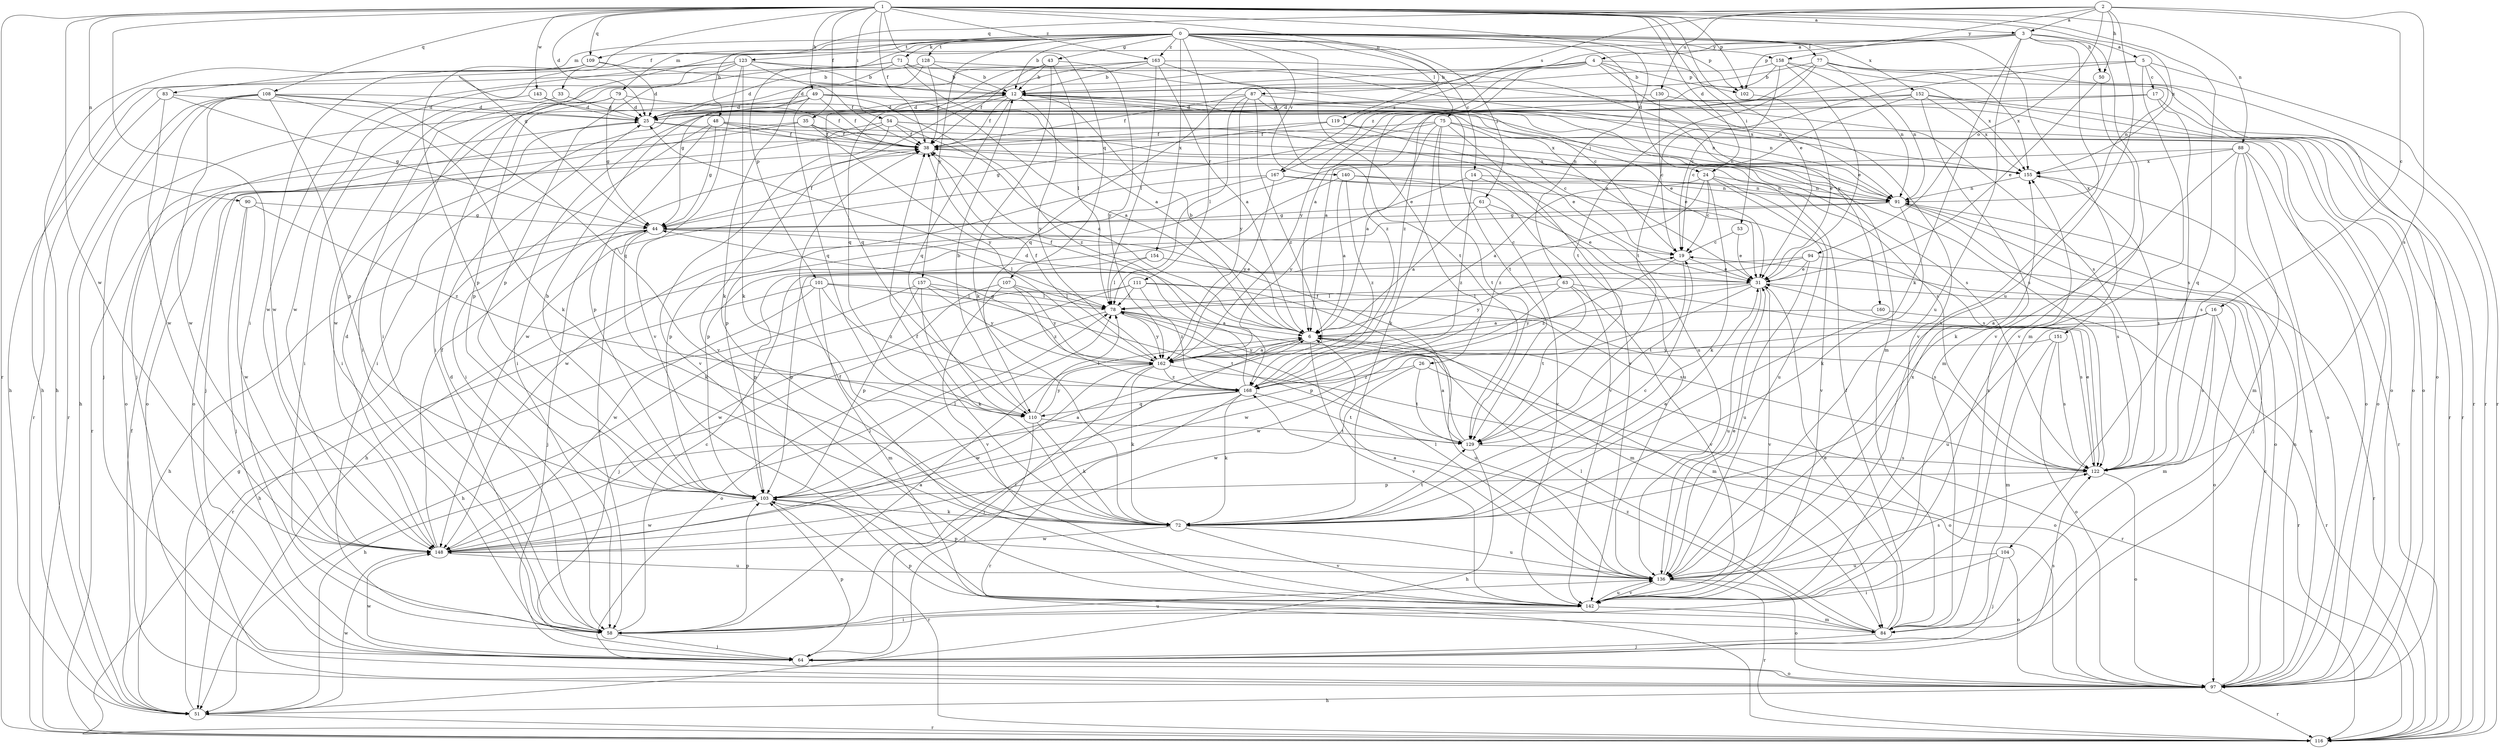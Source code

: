 strict digraph  {
0;
1;
2;
3;
4;
5;
6;
12;
14;
16;
17;
19;
24;
25;
26;
31;
33;
35;
38;
43;
44;
48;
49;
50;
51;
53;
54;
58;
61;
63;
64;
71;
72;
75;
77;
78;
79;
83;
84;
87;
88;
90;
91;
94;
97;
101;
102;
103;
104;
107;
108;
109;
110;
111;
116;
119;
122;
123;
128;
129;
130;
136;
140;
142;
143;
148;
151;
152;
154;
155;
157;
158;
160;
162;
163;
167;
168;
0 -> 12  [label=b];
0 -> 14  [label=c];
0 -> 24  [label=d];
0 -> 26  [label=e];
0 -> 33  [label=f];
0 -> 43  [label=g];
0 -> 48  [label=h];
0 -> 61  [label=j];
0 -> 71  [label=k];
0 -> 75  [label=l];
0 -> 77  [label=l];
0 -> 79  [label=m];
0 -> 83  [label=m];
0 -> 101  [label=p];
0 -> 102  [label=p];
0 -> 111  [label=r];
0 -> 123  [label=t];
0 -> 128  [label=t];
0 -> 140  [label=v];
0 -> 151  [label=x];
0 -> 152  [label=x];
0 -> 154  [label=x];
0 -> 157  [label=y];
0 -> 158  [label=y];
0 -> 163  [label=z];
1 -> 3  [label=a];
1 -> 24  [label=d];
1 -> 25  [label=d];
1 -> 31  [label=e];
1 -> 35  [label=f];
1 -> 38  [label=f];
1 -> 44  [label=g];
1 -> 49  [label=h];
1 -> 53  [label=i];
1 -> 54  [label=i];
1 -> 58  [label=i];
1 -> 63  [label=j];
1 -> 87  [label=n];
1 -> 88  [label=n];
1 -> 90  [label=n];
1 -> 102  [label=p];
1 -> 104  [label=q];
1 -> 107  [label=q];
1 -> 108  [label=q];
1 -> 109  [label=q];
1 -> 116  [label=r];
1 -> 143  [label=w];
1 -> 148  [label=w];
1 -> 155  [label=x];
1 -> 163  [label=z];
2 -> 3  [label=a];
2 -> 16  [label=c];
2 -> 50  [label=h];
2 -> 94  [label=o];
2 -> 109  [label=q];
2 -> 119  [label=s];
2 -> 122  [label=s];
2 -> 130  [label=u];
2 -> 136  [label=u];
2 -> 158  [label=y];
3 -> 4  [label=a];
3 -> 5  [label=a];
3 -> 50  [label=h];
3 -> 58  [label=i];
3 -> 72  [label=k];
3 -> 84  [label=m];
3 -> 102  [label=p];
3 -> 136  [label=u];
3 -> 142  [label=v];
3 -> 167  [label=z];
4 -> 12  [label=b];
4 -> 25  [label=d];
4 -> 102  [label=p];
4 -> 110  [label=q];
4 -> 142  [label=v];
4 -> 155  [label=x];
4 -> 160  [label=y];
4 -> 162  [label=y];
4 -> 167  [label=z];
5 -> 6  [label=a];
5 -> 17  [label=c];
5 -> 91  [label=n];
5 -> 116  [label=r];
5 -> 129  [label=t];
5 -> 142  [label=v];
6 -> 12  [label=b];
6 -> 38  [label=f];
6 -> 58  [label=i];
6 -> 116  [label=r];
6 -> 136  [label=u];
6 -> 142  [label=v];
6 -> 162  [label=y];
12 -> 25  [label=d];
12 -> 31  [label=e];
12 -> 38  [label=f];
12 -> 91  [label=n];
12 -> 97  [label=o];
12 -> 110  [label=q];
12 -> 122  [label=s];
12 -> 142  [label=v];
12 -> 162  [label=y];
14 -> 91  [label=n];
14 -> 136  [label=u];
14 -> 162  [label=y];
14 -> 168  [label=z];
16 -> 6  [label=a];
16 -> 84  [label=m];
16 -> 116  [label=r];
16 -> 122  [label=s];
16 -> 136  [label=u];
16 -> 148  [label=w];
17 -> 6  [label=a];
17 -> 25  [label=d];
17 -> 116  [label=r];
17 -> 122  [label=s];
19 -> 31  [label=e];
19 -> 129  [label=t];
19 -> 168  [label=z];
24 -> 6  [label=a];
24 -> 19  [label=c];
24 -> 72  [label=k];
24 -> 91  [label=n];
24 -> 136  [label=u];
24 -> 142  [label=v];
24 -> 168  [label=z];
25 -> 38  [label=f];
25 -> 91  [label=n];
25 -> 97  [label=o];
26 -> 97  [label=o];
26 -> 129  [label=t];
26 -> 148  [label=w];
26 -> 168  [label=z];
31 -> 78  [label=l];
31 -> 97  [label=o];
31 -> 136  [label=u];
31 -> 142  [label=v];
31 -> 148  [label=w];
31 -> 162  [label=y];
33 -> 25  [label=d];
33 -> 58  [label=i];
35 -> 38  [label=f];
35 -> 64  [label=j];
35 -> 97  [label=o];
35 -> 122  [label=s];
35 -> 162  [label=y];
38 -> 155  [label=x];
43 -> 12  [label=b];
43 -> 38  [label=f];
43 -> 72  [label=k];
43 -> 78  [label=l];
43 -> 110  [label=q];
43 -> 162  [label=y];
44 -> 19  [label=c];
44 -> 38  [label=f];
44 -> 51  [label=h];
44 -> 58  [label=i];
44 -> 64  [label=j];
44 -> 72  [label=k];
44 -> 78  [label=l];
48 -> 38  [label=f];
48 -> 44  [label=g];
48 -> 58  [label=i];
48 -> 97  [label=o];
48 -> 103  [label=p];
48 -> 136  [label=u];
49 -> 6  [label=a];
49 -> 25  [label=d];
49 -> 38  [label=f];
49 -> 58  [label=i];
49 -> 64  [label=j];
49 -> 110  [label=q];
49 -> 122  [label=s];
49 -> 168  [label=z];
50 -> 31  [label=e];
50 -> 142  [label=v];
51 -> 38  [label=f];
51 -> 44  [label=g];
51 -> 116  [label=r];
51 -> 148  [label=w];
53 -> 19  [label=c];
53 -> 31  [label=e];
54 -> 6  [label=a];
54 -> 31  [label=e];
54 -> 38  [label=f];
54 -> 97  [label=o];
54 -> 116  [label=r];
54 -> 142  [label=v];
54 -> 155  [label=x];
58 -> 6  [label=a];
58 -> 19  [label=c];
58 -> 25  [label=d];
58 -> 64  [label=j];
58 -> 103  [label=p];
58 -> 136  [label=u];
61 -> 6  [label=a];
61 -> 31  [label=e];
61 -> 44  [label=g];
61 -> 142  [label=v];
63 -> 78  [label=l];
63 -> 103  [label=p];
63 -> 122  [label=s];
63 -> 129  [label=t];
63 -> 142  [label=v];
64 -> 97  [label=o];
64 -> 103  [label=p];
64 -> 122  [label=s];
64 -> 148  [label=w];
71 -> 6  [label=a];
71 -> 12  [label=b];
71 -> 51  [label=h];
71 -> 72  [label=k];
71 -> 91  [label=n];
71 -> 148  [label=w];
72 -> 19  [label=c];
72 -> 31  [label=e];
72 -> 38  [label=f];
72 -> 129  [label=t];
72 -> 136  [label=u];
72 -> 142  [label=v];
72 -> 148  [label=w];
75 -> 6  [label=a];
75 -> 19  [label=c];
75 -> 38  [label=f];
75 -> 72  [label=k];
75 -> 91  [label=n];
75 -> 129  [label=t];
75 -> 142  [label=v];
75 -> 148  [label=w];
77 -> 12  [label=b];
77 -> 91  [label=n];
77 -> 97  [label=o];
77 -> 116  [label=r];
77 -> 129  [label=t];
77 -> 155  [label=x];
77 -> 168  [label=z];
78 -> 6  [label=a];
78 -> 84  [label=m];
78 -> 97  [label=o];
78 -> 162  [label=y];
79 -> 25  [label=d];
79 -> 38  [label=f];
79 -> 44  [label=g];
79 -> 103  [label=p];
79 -> 148  [label=w];
83 -> 25  [label=d];
83 -> 44  [label=g];
83 -> 116  [label=r];
83 -> 148  [label=w];
84 -> 31  [label=e];
84 -> 38  [label=f];
84 -> 64  [label=j];
84 -> 78  [label=l];
84 -> 103  [label=p];
84 -> 168  [label=z];
87 -> 25  [label=d];
87 -> 38  [label=f];
87 -> 78  [label=l];
87 -> 91  [label=n];
87 -> 129  [label=t];
87 -> 162  [label=y];
87 -> 168  [label=z];
88 -> 72  [label=k];
88 -> 84  [label=m];
88 -> 97  [label=o];
88 -> 103  [label=p];
88 -> 116  [label=r];
88 -> 122  [label=s];
88 -> 155  [label=x];
90 -> 44  [label=g];
90 -> 64  [label=j];
90 -> 148  [label=w];
90 -> 168  [label=z];
91 -> 44  [label=g];
91 -> 51  [label=h];
91 -> 64  [label=j];
91 -> 72  [label=k];
91 -> 97  [label=o];
91 -> 122  [label=s];
94 -> 31  [label=e];
94 -> 103  [label=p];
94 -> 116  [label=r];
94 -> 136  [label=u];
94 -> 162  [label=y];
97 -> 19  [label=c];
97 -> 51  [label=h];
97 -> 91  [label=n];
97 -> 116  [label=r];
97 -> 155  [label=x];
101 -> 51  [label=h];
101 -> 78  [label=l];
101 -> 84  [label=m];
101 -> 122  [label=s];
101 -> 148  [label=w];
101 -> 168  [label=z];
102 -> 31  [label=e];
103 -> 6  [label=a];
103 -> 12  [label=b];
103 -> 72  [label=k];
103 -> 78  [label=l];
103 -> 116  [label=r];
103 -> 148  [label=w];
104 -> 58  [label=i];
104 -> 64  [label=j];
104 -> 97  [label=o];
104 -> 136  [label=u];
107 -> 78  [label=l];
107 -> 142  [label=v];
107 -> 148  [label=w];
107 -> 162  [label=y];
107 -> 168  [label=z];
108 -> 25  [label=d];
108 -> 31  [label=e];
108 -> 51  [label=h];
108 -> 64  [label=j];
108 -> 72  [label=k];
108 -> 103  [label=p];
108 -> 110  [label=q];
108 -> 116  [label=r];
108 -> 148  [label=w];
109 -> 12  [label=b];
109 -> 25  [label=d];
109 -> 51  [label=h];
109 -> 103  [label=p];
109 -> 148  [label=w];
110 -> 12  [label=b];
110 -> 64  [label=j];
110 -> 72  [label=k];
110 -> 78  [label=l];
110 -> 129  [label=t];
110 -> 162  [label=y];
111 -> 51  [label=h];
111 -> 64  [label=j];
111 -> 78  [label=l];
111 -> 84  [label=m];
111 -> 122  [label=s];
111 -> 168  [label=z];
119 -> 31  [label=e];
119 -> 38  [label=f];
119 -> 44  [label=g];
119 -> 97  [label=o];
122 -> 31  [label=e];
122 -> 97  [label=o];
122 -> 103  [label=p];
123 -> 12  [label=b];
123 -> 38  [label=f];
123 -> 51  [label=h];
123 -> 58  [label=i];
123 -> 72  [label=k];
123 -> 103  [label=p];
123 -> 129  [label=t];
123 -> 142  [label=v];
123 -> 148  [label=w];
128 -> 12  [label=b];
128 -> 25  [label=d];
128 -> 38  [label=f];
128 -> 44  [label=g];
128 -> 122  [label=s];
129 -> 6  [label=a];
129 -> 38  [label=f];
129 -> 51  [label=h];
129 -> 122  [label=s];
130 -> 19  [label=c];
130 -> 25  [label=d];
130 -> 97  [label=o];
136 -> 6  [label=a];
136 -> 31  [label=e];
136 -> 78  [label=l];
136 -> 97  [label=o];
136 -> 103  [label=p];
136 -> 116  [label=r];
136 -> 122  [label=s];
136 -> 142  [label=v];
136 -> 155  [label=x];
140 -> 6  [label=a];
140 -> 91  [label=n];
140 -> 103  [label=p];
140 -> 142  [label=v];
140 -> 168  [label=z];
142 -> 38  [label=f];
142 -> 58  [label=i];
142 -> 84  [label=m];
142 -> 136  [label=u];
142 -> 155  [label=x];
143 -> 25  [label=d];
143 -> 58  [label=i];
143 -> 155  [label=x];
148 -> 25  [label=d];
148 -> 38  [label=f];
148 -> 78  [label=l];
148 -> 136  [label=u];
151 -> 84  [label=m];
151 -> 97  [label=o];
151 -> 122  [label=s];
151 -> 162  [label=y];
152 -> 19  [label=c];
152 -> 25  [label=d];
152 -> 58  [label=i];
152 -> 84  [label=m];
152 -> 97  [label=o];
152 -> 116  [label=r];
152 -> 155  [label=x];
154 -> 31  [label=e];
154 -> 78  [label=l];
154 -> 103  [label=p];
155 -> 91  [label=n];
155 -> 122  [label=s];
157 -> 72  [label=k];
157 -> 78  [label=l];
157 -> 103  [label=p];
157 -> 116  [label=r];
157 -> 129  [label=t];
157 -> 162  [label=y];
158 -> 12  [label=b];
158 -> 19  [label=c];
158 -> 31  [label=e];
158 -> 91  [label=n];
158 -> 116  [label=r];
158 -> 168  [label=z];
160 -> 6  [label=a];
160 -> 116  [label=r];
162 -> 6  [label=a];
162 -> 38  [label=f];
162 -> 44  [label=g];
162 -> 64  [label=j];
162 -> 72  [label=k];
162 -> 97  [label=o];
162 -> 148  [label=w];
162 -> 168  [label=z];
163 -> 6  [label=a];
163 -> 12  [label=b];
163 -> 19  [label=c];
163 -> 58  [label=i];
163 -> 78  [label=l];
163 -> 84  [label=m];
163 -> 110  [label=q];
167 -> 91  [label=n];
167 -> 103  [label=p];
167 -> 122  [label=s];
167 -> 148  [label=w];
167 -> 162  [label=y];
168 -> 25  [label=d];
168 -> 51  [label=h];
168 -> 72  [label=k];
168 -> 110  [label=q];
168 -> 116  [label=r];
168 -> 129  [label=t];
}
